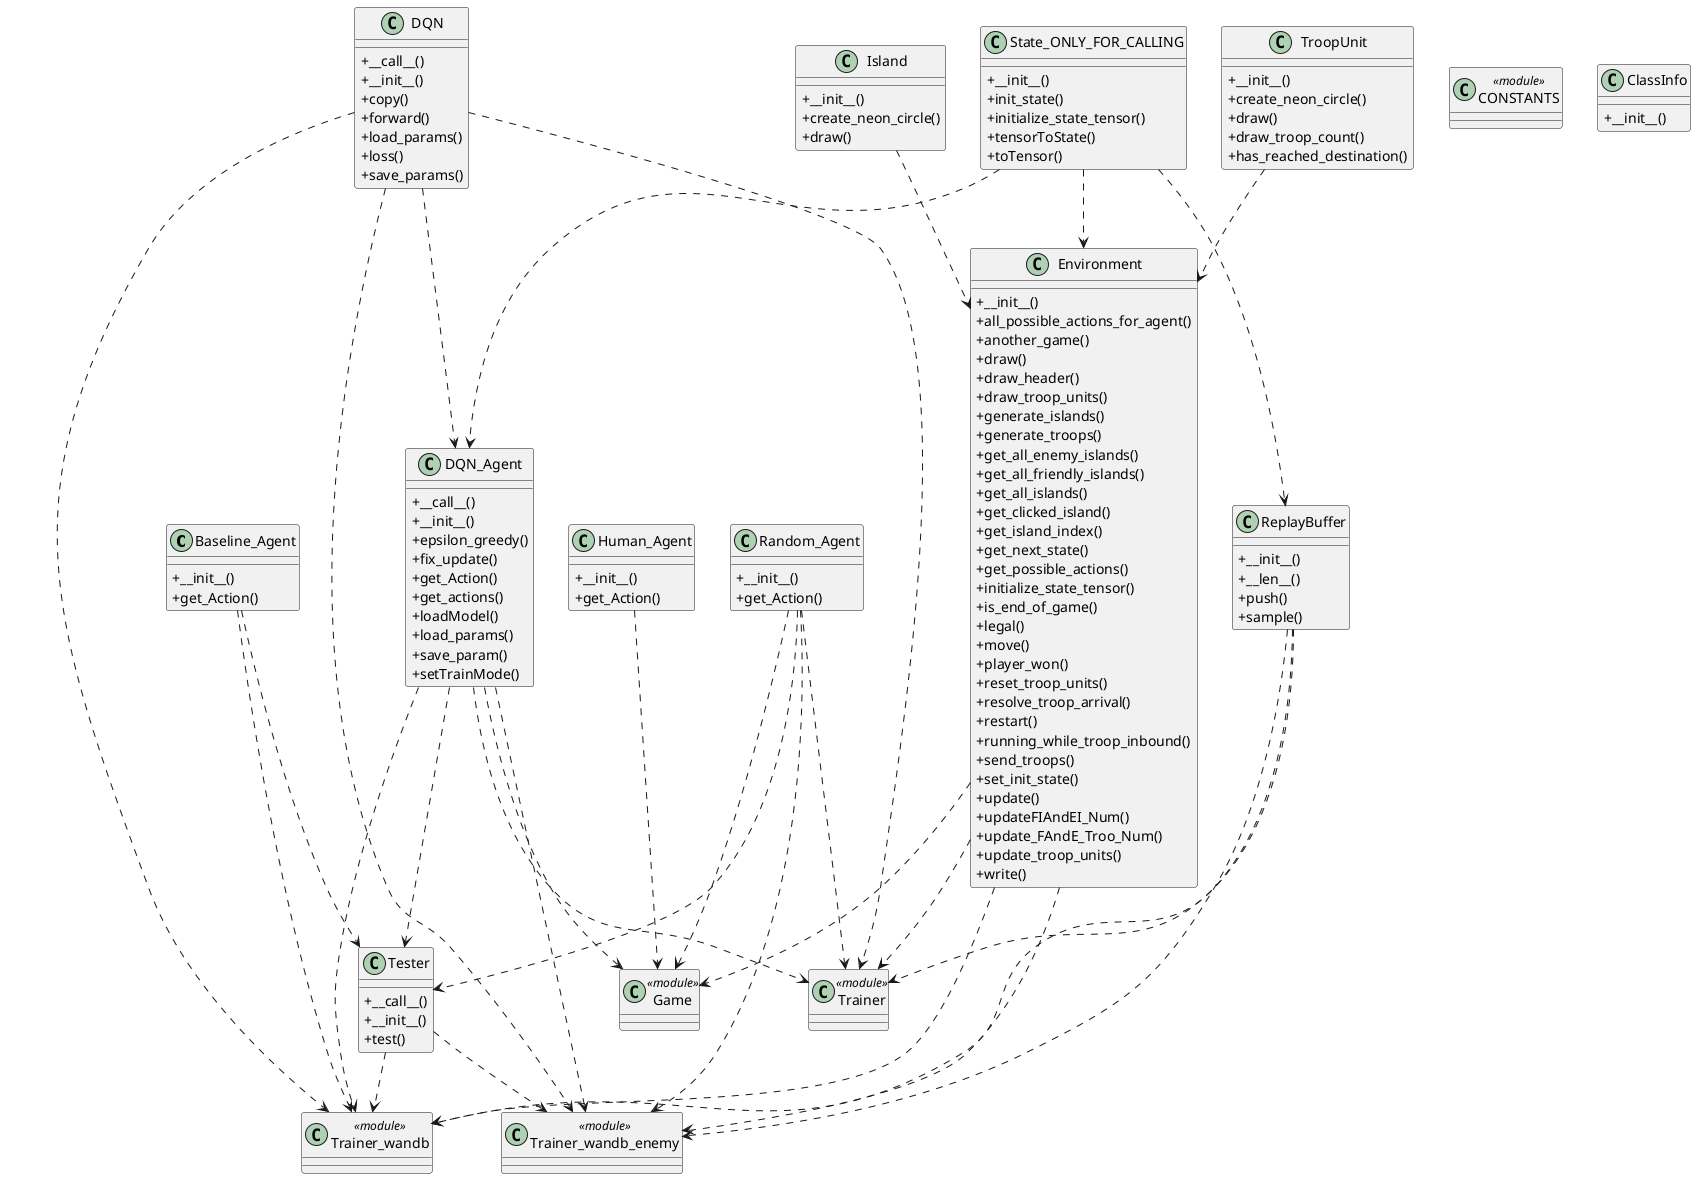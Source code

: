 @startuml
skinparam classAttributeIconSize 0

class Baseline_Agent {
    +__init__()
    +get_Action()
}
class CONSTANTS <<module>> {
}
class DQN {
    +__call__()
    +__init__()
    +copy()
    +forward()
    +load_params()
    +loss()
    +save_params()
}
class DQN_Agent {
    +__call__()
    +__init__()
    +epsilon_greedy()
    +fix_update()
    +get_Action()
    +get_actions()
    +loadModel()
    +load_params()
    +save_param()
    +setTrainMode()
}
class Environment {
    +__init__()
    +all_possible_actions_for_agent()
    +another_game()
    +draw()
    +draw_header()
    +draw_troop_units()
    +generate_islands()
    +generate_troops()
    +get_all_enemy_islands()
    +get_all_friendly_islands()
    +get_all_islands()
    +get_clicked_island()
    +get_island_index()
    +get_next_state()
    +get_possible_actions()
    +initialize_state_tensor()
    +is_end_of_game()
    +legal()
    +move()
    +player_won()
    +reset_troop_units()
    +resolve_troop_arrival()
    +restart()
    +running_while_troop_inbound()
    +send_troops()
    +set_init_state()
    +update()
    +updateFIAndEI_Num()
    +update_FAndE_Troo_Num()
    +update_troop_units()
    +write()
}
class Game <<module>> {
}
class Human_Agent {
    +__init__()
    +get_Action()
}
class Island {
    +__init__()
    +create_neon_circle()
    +draw()
}
class ClassInfo {
    +__init__()
}
class Random_Agent {
    +__init__()
    +get_Action()
}
class ReplayBuffer {
    +__init__()
    +__len__()
    +push()
    +sample()
}
class State_ONLY_FOR_CALLING {
    +__init__()
    +init_state()
    +initialize_state_tensor()
    +tensorToState()
    +toTensor()
}
class Tester {
    +__call__()
    +__init__()
    +test()
}
class Trainer <<module>> {
}
class Trainer_wandb <<module>> {
}
class Trainer_wandb_enemy <<module>> {
}
class TroopUnit {
    +__init__()
    +create_neon_circle()
    +draw()
    +draw_troop_count()
    +has_reached_destination()
}
State_ONLY_FOR_CALLING ..> DQN_Agent
DQN ..> DQN_Agent
Island ..> Environment
State_ONLY_FOR_CALLING ..> Environment
TroopUnit ..> Environment
DQN_Agent ..> Game
Random_Agent ..> Game
Environment ..> Game
Human_Agent ..> Game
State_ONLY_FOR_CALLING ..> ReplayBuffer
Random_Agent ..> Tester
DQN_Agent ..> Tester
Baseline_Agent ..> Tester
Random_Agent ..> Trainer
DQN_Agent ..> Trainer
ReplayBuffer ..> Trainer
Environment ..> Trainer
DQN ..> Trainer
DQN_Agent ..> Trainer_wandb
Baseline_Agent ..> Trainer_wandb
Tester ..> Trainer_wandb
ReplayBuffer ..> Trainer_wandb
Environment ..> Trainer_wandb
DQN ..> Trainer_wandb
DQN_Agent ..> Trainer_wandb_enemy
Tester ..> Trainer_wandb_enemy
Random_Agent ..> Trainer_wandb_enemy
ReplayBuffer ..> Trainer_wandb_enemy
Environment ..> Trainer_wandb_enemy
DQN ..> Trainer_wandb_enemy

@enduml